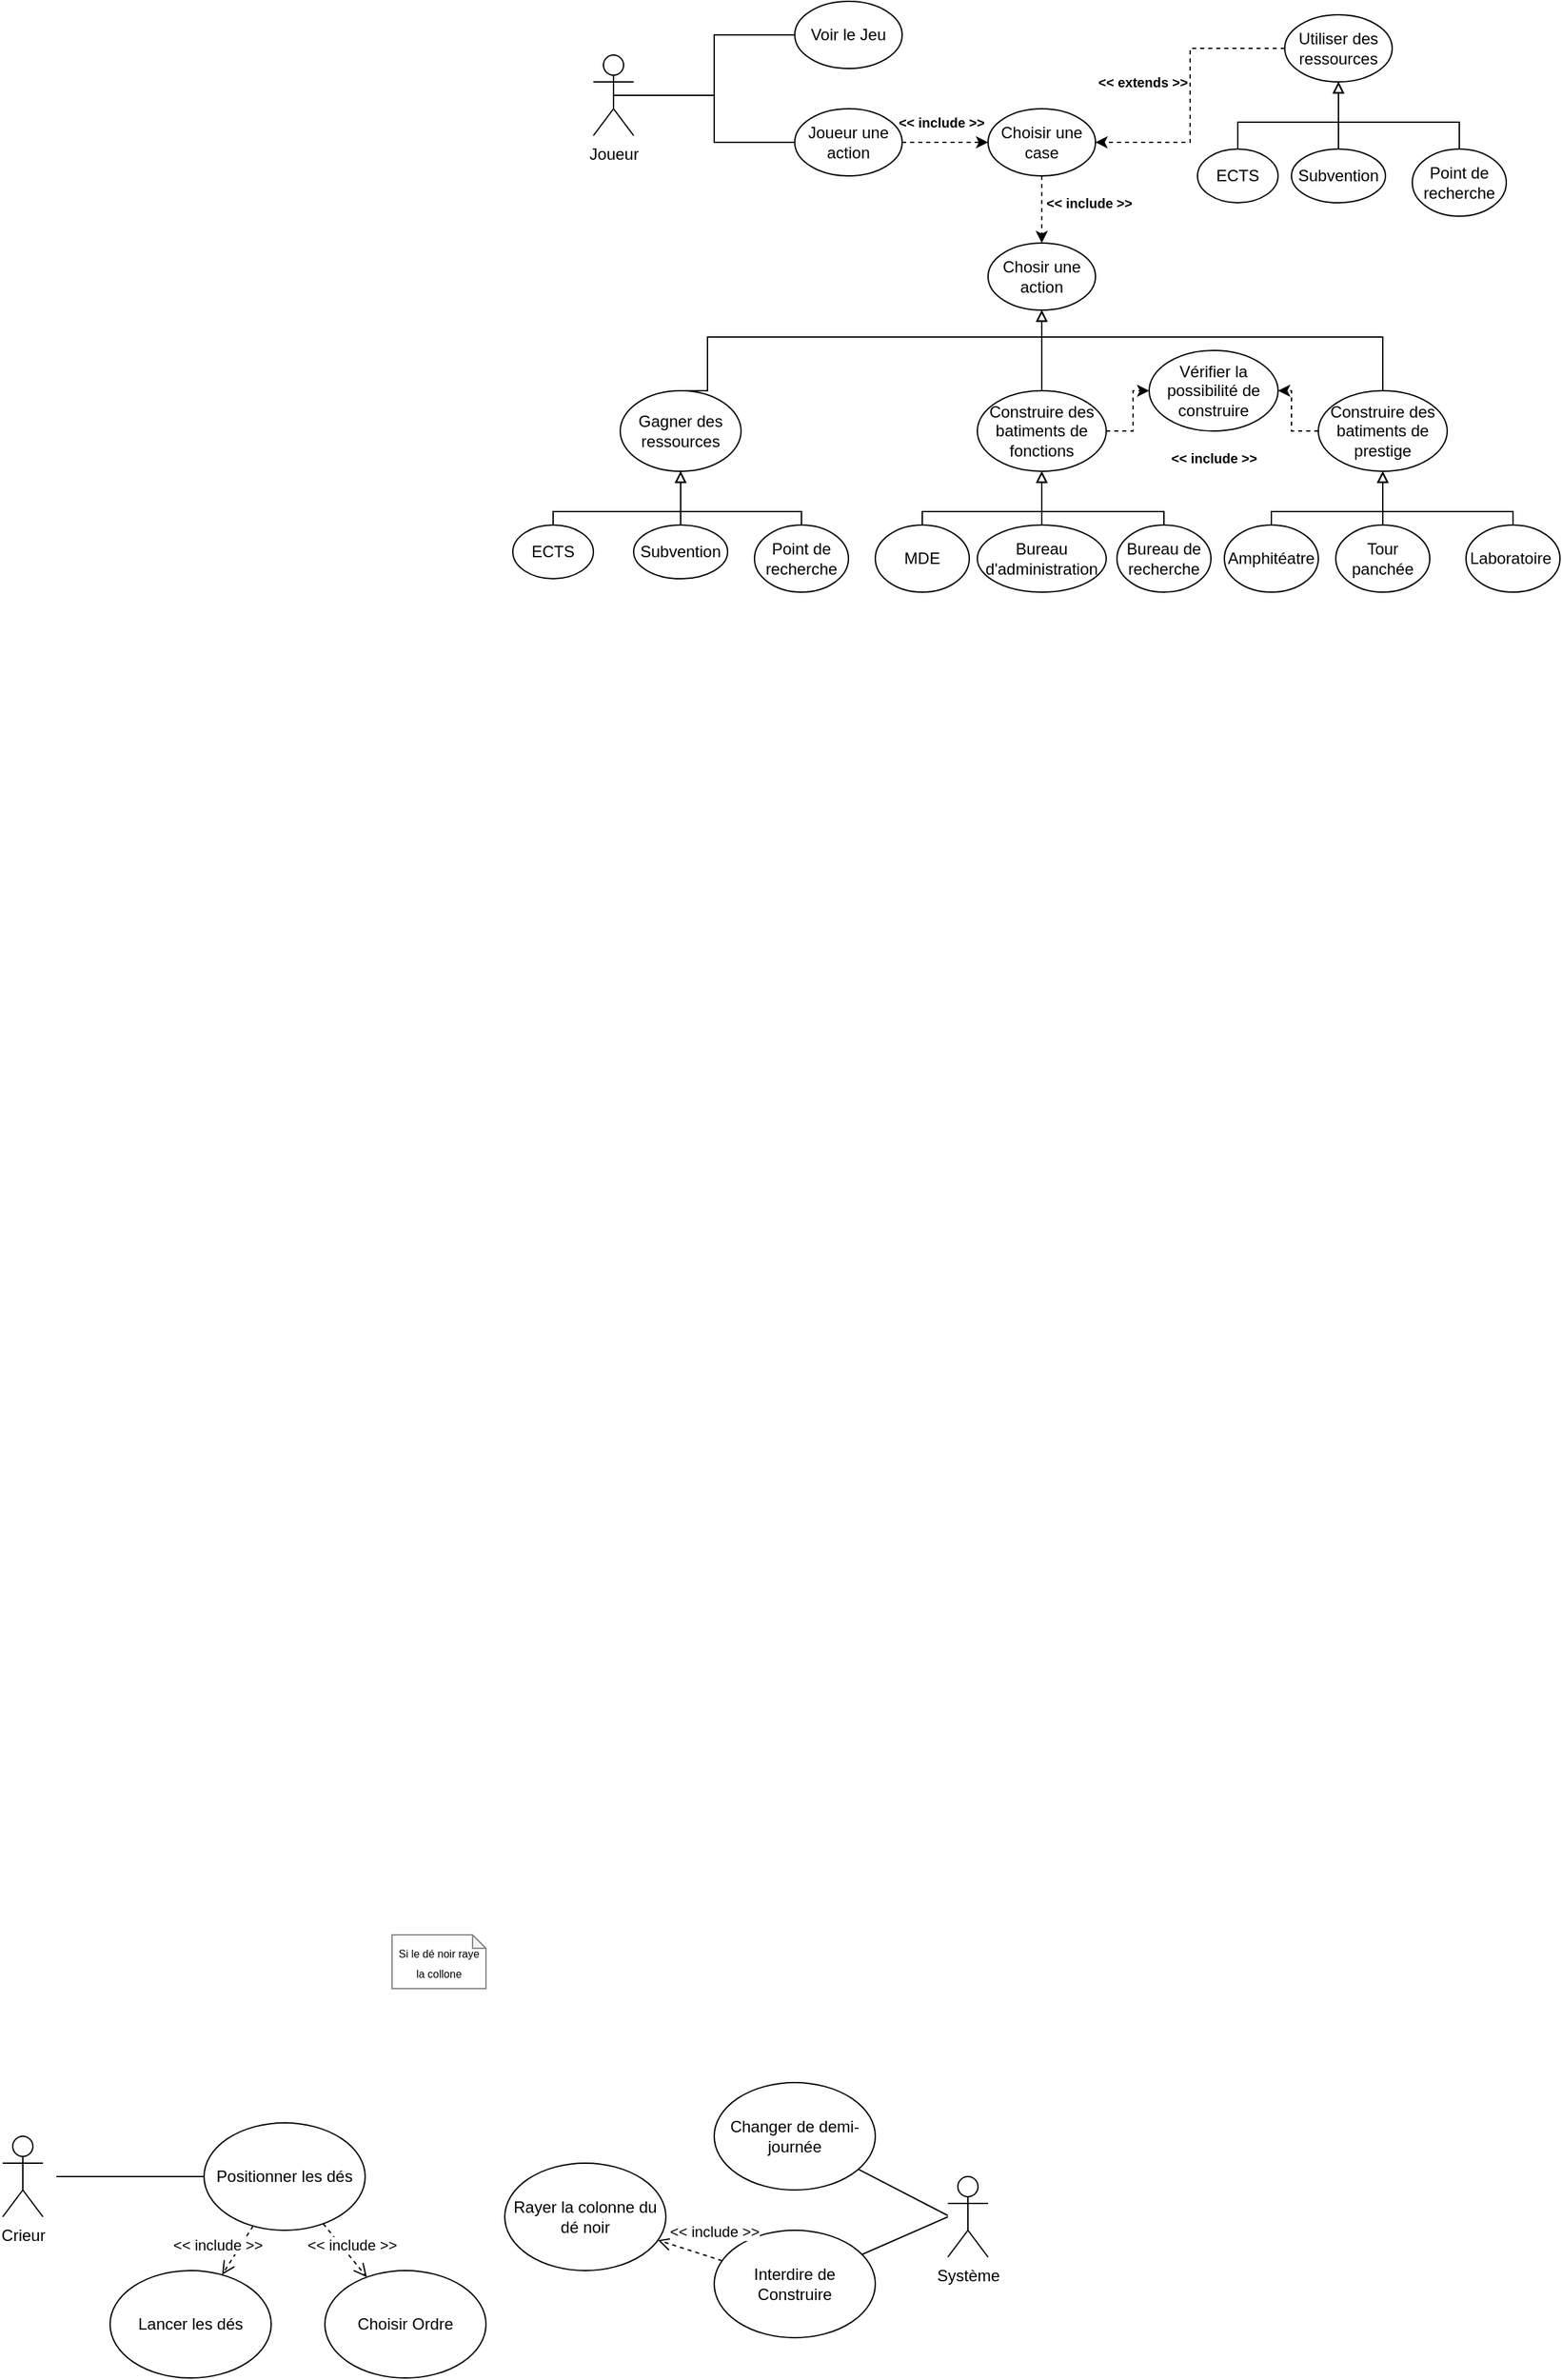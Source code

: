 <mxfile version="24.9.0">
  <diagram name="Page-1" id="SSMdGqV66un1ues1H1LF">
    <mxGraphModel dx="2185" dy="593" grid="1" gridSize="10" guides="1" tooltips="1" connect="1" arrows="1" fold="1" page="1" pageScale="1" pageWidth="827" pageHeight="1169" math="0" shadow="0">
      <root>
        <mxCell id="0" />
        <mxCell id="1" parent="0" />
        <mxCell id="pE3MrQd4a998rbX4YYhi-1" value="Crieur" style="shape=umlActor;verticalLabelPosition=bottom;verticalAlign=top;html=1;outlineConnect=0;" parent="1" vertex="1">
          <mxGeometry x="-360" y="1700" width="30" height="60" as="geometry" />
        </mxCell>
        <mxCell id="Ci0lGtwht_oeSIMEB8GQ-7" style="rounded=0;orthogonalLoop=1;jettySize=auto;html=1;entryX=0;entryY=0.5;entryDx=0;entryDy=0;edgeStyle=orthogonalEdgeStyle;endArrow=none;endFill=0;" parent="1" source="Ci0lGtwht_oeSIMEB8GQ-4" target="Ci0lGtwht_oeSIMEB8GQ-5" edge="1">
          <mxGeometry relative="1" as="geometry" />
        </mxCell>
        <mxCell id="pE3MrQd4a998rbX4YYhi-2" value="" style="endArrow=none;html=1;rounded=0;" parent="1" edge="1">
          <mxGeometry width="50" height="50" relative="1" as="geometry">
            <mxPoint x="-320" y="1730" as="sourcePoint" />
            <mxPoint x="-210" y="1730" as="targetPoint" />
          </mxGeometry>
        </mxCell>
        <mxCell id="Ci0lGtwht_oeSIMEB8GQ-8" style="edgeStyle=orthogonalEdgeStyle;rounded=0;orthogonalLoop=1;jettySize=auto;html=1;exitX=0.5;exitY=0.5;exitDx=0;exitDy=0;exitPerimeter=0;entryX=0;entryY=0.5;entryDx=0;entryDy=0;endArrow=none;endFill=0;" parent="1" source="Ci0lGtwht_oeSIMEB8GQ-4" target="Ci0lGtwht_oeSIMEB8GQ-6" edge="1">
          <mxGeometry relative="1" as="geometry" />
        </mxCell>
        <mxCell id="pE3MrQd4a998rbX4YYhi-3" value="Positionner les dés" style="ellipse;whiteSpace=wrap;html=1;" parent="1" vertex="1">
          <mxGeometry x="-210" y="1690" width="120" height="80" as="geometry" />
        </mxCell>
        <mxCell id="Ci0lGtwht_oeSIMEB8GQ-4" value="Joueur" style="shape=umlActor;verticalLabelPosition=bottom;verticalAlign=top;html=1;outlineConnect=0;" parent="1" vertex="1">
          <mxGeometry x="80" y="150" width="30" height="60" as="geometry" />
        </mxCell>
        <mxCell id="pE3MrQd4a998rbX4YYhi-4" value="Lancer les dés" style="ellipse;whiteSpace=wrap;html=1;" parent="1" vertex="1">
          <mxGeometry x="-280" y="1800" width="120" height="80" as="geometry" />
        </mxCell>
        <mxCell id="Ci0lGtwht_oeSIMEB8GQ-5" value="Voir le Jeu" style="ellipse;whiteSpace=wrap;html=1;" parent="1" vertex="1">
          <mxGeometry x="230" y="110" width="80" height="50" as="geometry" />
        </mxCell>
        <mxCell id="pE3MrQd4a998rbX4YYhi-5" value="Choisir Ordre" style="ellipse;whiteSpace=wrap;html=1;" parent="1" vertex="1">
          <mxGeometry x="-120" y="1800" width="120" height="80" as="geometry" />
        </mxCell>
        <mxCell id="Ci0lGtwht_oeSIMEB8GQ-14" style="edgeStyle=orthogonalEdgeStyle;rounded=0;orthogonalLoop=1;jettySize=auto;html=1;entryX=0;entryY=0.5;entryDx=0;entryDy=0;dashed=1;" parent="1" source="Ci0lGtwht_oeSIMEB8GQ-6" target="Ci0lGtwht_oeSIMEB8GQ-9" edge="1">
          <mxGeometry relative="1" as="geometry" />
        </mxCell>
        <mxCell id="pE3MrQd4a998rbX4YYhi-7" value="&amp;lt;&amp;lt; include &amp;gt;&amp;gt;" style="html=1;verticalAlign=bottom;endArrow=open;dashed=1;endSize=8;curved=0;rounded=0;" parent="1" source="pE3MrQd4a998rbX4YYhi-3" target="pE3MrQd4a998rbX4YYhi-4" edge="1">
          <mxGeometry x="0.57" y="-10" relative="1" as="geometry">
            <mxPoint x="-190" y="1770" as="sourcePoint" />
            <mxPoint x="-270" y="1770" as="targetPoint" />
            <mxPoint as="offset" />
          </mxGeometry>
        </mxCell>
        <mxCell id="Ci0lGtwht_oeSIMEB8GQ-6" value="Joueur une action" style="ellipse;whiteSpace=wrap;html=1;" parent="1" vertex="1">
          <mxGeometry x="230" y="190" width="80" height="50" as="geometry" />
        </mxCell>
        <mxCell id="pE3MrQd4a998rbX4YYhi-8" value="&amp;lt;&amp;lt; include &amp;gt;&amp;gt;" style="html=1;verticalAlign=bottom;endArrow=open;dashed=1;endSize=8;curved=0;rounded=0;" parent="1" source="pE3MrQd4a998rbX4YYhi-3" target="pE3MrQd4a998rbX4YYhi-5" edge="1">
          <mxGeometry x="0.274" y="1" relative="1" as="geometry">
            <mxPoint x="-163" y="1777" as="sourcePoint" />
            <mxPoint x="-187" y="1813" as="targetPoint" />
            <mxPoint as="offset" />
          </mxGeometry>
        </mxCell>
        <mxCell id="Ci0lGtwht_oeSIMEB8GQ-16" style="edgeStyle=orthogonalEdgeStyle;rounded=0;orthogonalLoop=1;jettySize=auto;html=1;dashed=1;" parent="1" source="Ci0lGtwht_oeSIMEB8GQ-9" target="Ci0lGtwht_oeSIMEB8GQ-10" edge="1">
          <mxGeometry relative="1" as="geometry" />
        </mxCell>
        <mxCell id="pE3MrQd4a998rbX4YYhi-9" value="Système" style="shape=umlActor;verticalLabelPosition=bottom;verticalAlign=top;html=1;outlineConnect=0;" parent="1" vertex="1">
          <mxGeometry x="344" y="1730" width="30" height="60" as="geometry" />
        </mxCell>
        <mxCell id="Ci0lGtwht_oeSIMEB8GQ-9" value="Choisir une case" style="ellipse;whiteSpace=wrap;html=1;" parent="1" vertex="1">
          <mxGeometry x="374" y="190" width="80" height="50" as="geometry" />
        </mxCell>
        <mxCell id="Ci0lGtwht_oeSIMEB8GQ-10" value="Chosir une action" style="ellipse;whiteSpace=wrap;html=1;" parent="1" vertex="1">
          <mxGeometry x="374" y="290" width="80" height="50" as="geometry" />
        </mxCell>
        <mxCell id="Ci0lGtwht_oeSIMEB8GQ-15" style="edgeStyle=orthogonalEdgeStyle;rounded=0;orthogonalLoop=1;jettySize=auto;html=1;exitX=0;exitY=0.5;exitDx=0;exitDy=0;entryX=1;entryY=0.5;entryDx=0;entryDy=0;dashed=1;" parent="1" source="Ci0lGtwht_oeSIMEB8GQ-12" target="Ci0lGtwht_oeSIMEB8GQ-9" edge="1">
          <mxGeometry relative="1" as="geometry" />
        </mxCell>
        <mxCell id="Ci0lGtwht_oeSIMEB8GQ-12" value="Utiliser des ressources" style="ellipse;whiteSpace=wrap;html=1;" parent="1" vertex="1">
          <mxGeometry x="595" y="120" width="80" height="50" as="geometry" />
        </mxCell>
        <mxCell id="SuMKHEDzkvPLEXN3Q3Va-4" style="edgeStyle=orthogonalEdgeStyle;rounded=0;orthogonalLoop=1;jettySize=auto;html=1;entryX=0.5;entryY=1;entryDx=0;entryDy=0;endArrow=block;endFill=0;" edge="1" parent="1" source="SuMKHEDzkvPLEXN3Q3Va-1" target="Ci0lGtwht_oeSIMEB8GQ-12">
          <mxGeometry relative="1" as="geometry">
            <Array as="points">
              <mxPoint x="560" y="200" />
              <mxPoint x="635" y="200" />
            </Array>
          </mxGeometry>
        </mxCell>
        <mxCell id="pE3MrQd4a998rbX4YYhi-10" value="" style="endArrow=none;html=1;rounded=0;" parent="1" source="pE3MrQd4a998rbX4YYhi-11" edge="1">
          <mxGeometry width="50" height="50" relative="1" as="geometry">
            <mxPoint x="250" y="1759.23" as="sourcePoint" />
            <mxPoint x="344" y="1759" as="targetPoint" />
          </mxGeometry>
        </mxCell>
        <mxCell id="SuMKHEDzkvPLEXN3Q3Va-1" value="ECTS" style="ellipse;whiteSpace=wrap;html=1;" vertex="1" parent="1">
          <mxGeometry x="530" y="220" width="60" height="40" as="geometry" />
        </mxCell>
        <mxCell id="pE3MrQd4a998rbX4YYhi-11" value="Changer de demi-journée" style="ellipse;whiteSpace=wrap;html=1;" parent="1" vertex="1">
          <mxGeometry x="170" y="1660" width="120" height="80" as="geometry" />
        </mxCell>
        <mxCell id="SuMKHEDzkvPLEXN3Q3Va-5" style="edgeStyle=orthogonalEdgeStyle;rounded=0;orthogonalLoop=1;jettySize=auto;html=1;exitX=0.5;exitY=0;exitDx=0;exitDy=0;endArrow=block;endFill=0;" edge="1" parent="1" source="SuMKHEDzkvPLEXN3Q3Va-2">
          <mxGeometry relative="1" as="geometry">
            <mxPoint x="635" y="170" as="targetPoint" />
          </mxGeometry>
        </mxCell>
        <mxCell id="pE3MrQd4a998rbX4YYhi-12" value="Interdire de Construire" style="ellipse;whiteSpace=wrap;html=1;" parent="1" vertex="1">
          <mxGeometry x="170" y="1770" width="120" height="80" as="geometry" />
        </mxCell>
        <mxCell id="SuMKHEDzkvPLEXN3Q3Va-2" value="Subvention" style="ellipse;whiteSpace=wrap;html=1;" vertex="1" parent="1">
          <mxGeometry x="600" y="220" width="70" height="40" as="geometry" />
        </mxCell>
        <mxCell id="pE3MrQd4a998rbX4YYhi-13" value="" style="endArrow=none;html=1;rounded=0;" parent="1" source="pE3MrQd4a998rbX4YYhi-12" edge="1">
          <mxGeometry width="50" height="50" relative="1" as="geometry">
            <mxPoint x="253" y="1729" as="sourcePoint" />
            <mxPoint x="344" y="1760" as="targetPoint" />
          </mxGeometry>
        </mxCell>
        <mxCell id="SuMKHEDzkvPLEXN3Q3Va-6" style="edgeStyle=orthogonalEdgeStyle;rounded=0;orthogonalLoop=1;jettySize=auto;html=1;entryX=0.5;entryY=1;entryDx=0;entryDy=0;endArrow=block;endFill=0;" edge="1" parent="1" source="SuMKHEDzkvPLEXN3Q3Va-3" target="Ci0lGtwht_oeSIMEB8GQ-12">
          <mxGeometry relative="1" as="geometry">
            <Array as="points">
              <mxPoint x="725" y="200" />
              <mxPoint x="635" y="200" />
            </Array>
          </mxGeometry>
        </mxCell>
        <mxCell id="pE3MrQd4a998rbX4YYhi-14" value="&lt;span data-lucid-content=&quot;{&amp;quot;t&amp;quot;:&amp;quot;Rayer la colonne du dés noir&amp;quot;,&amp;quot;m&amp;quot;:[]}&quot; data-lucid-type=&quot;application/vnd.lucid.text&quot;&gt;Rayer la colonne du dé noir&lt;/span&gt;" style="ellipse;whiteSpace=wrap;html=1;" parent="1" vertex="1">
          <mxGeometry x="14" y="1720" width="120" height="80" as="geometry" />
        </mxCell>
        <mxCell id="SuMKHEDzkvPLEXN3Q3Va-3" value="Point de recherche" style="ellipse;whiteSpace=wrap;html=1;" vertex="1" parent="1">
          <mxGeometry x="690" y="220" width="70" height="50" as="geometry" />
        </mxCell>
        <mxCell id="pE3MrQd4a998rbX4YYhi-15" value="&amp;lt;&amp;lt; include &amp;gt;&amp;gt;" style="html=1;verticalAlign=bottom;endArrow=open;dashed=1;endSize=8;curved=0;rounded=0;" parent="1" source="pE3MrQd4a998rbX4YYhi-12" target="pE3MrQd4a998rbX4YYhi-14" edge="1">
          <mxGeometry x="-0.621" y="-10" relative="1" as="geometry">
            <mxPoint x="-207" y="1745" as="sourcePoint" />
            <mxPoint x="-175" y="1785" as="targetPoint" />
            <mxPoint as="offset" />
          </mxGeometry>
        </mxCell>
        <mxCell id="SuMKHEDzkvPLEXN3Q3Va-10" style="edgeStyle=orthogonalEdgeStyle;rounded=0;orthogonalLoop=1;jettySize=auto;html=1;entryX=0.5;entryY=1;entryDx=0;entryDy=0;endArrow=block;endFill=0;exitX=0.5;exitY=0;exitDx=0;exitDy=0;" edge="1" parent="1" source="SuMKHEDzkvPLEXN3Q3Va-7" target="Ci0lGtwht_oeSIMEB8GQ-10">
          <mxGeometry relative="1" as="geometry">
            <Array as="points">
              <mxPoint x="165" y="360" />
              <mxPoint x="414" y="360" />
            </Array>
          </mxGeometry>
        </mxCell>
        <mxCell id="pE3MrQd4a998rbX4YYhi-16" value="&lt;font style=&quot;font-size: 8px;&quot;&gt;Si le dé noir raye la collone&lt;/font&gt;" style="shape=note;whiteSpace=wrap;html=1;backgroundOutline=1;darkOpacity=0.05;size=10;shadow=0;strokeColor=#878787;" parent="1" vertex="1">
          <mxGeometry x="-70" y="1550" width="70" height="40" as="geometry" />
        </mxCell>
        <mxCell id="SuMKHEDzkvPLEXN3Q3Va-7" value="Gagner des ressources" style="ellipse;whiteSpace=wrap;html=1;" vertex="1" parent="1">
          <mxGeometry x="100" y="400" width="90" height="60" as="geometry" />
        </mxCell>
        <mxCell id="SuMKHEDzkvPLEXN3Q3Va-11" style="edgeStyle=orthogonalEdgeStyle;rounded=0;orthogonalLoop=1;jettySize=auto;html=1;entryX=0.5;entryY=1;entryDx=0;entryDy=0;endArrow=block;endFill=0;" edge="1" parent="1" source="SuMKHEDzkvPLEXN3Q3Va-8" target="Ci0lGtwht_oeSIMEB8GQ-10">
          <mxGeometry relative="1" as="geometry" />
        </mxCell>
        <mxCell id="SuMKHEDzkvPLEXN3Q3Va-36" style="edgeStyle=orthogonalEdgeStyle;rounded=0;orthogonalLoop=1;jettySize=auto;html=1;dashed=1;" edge="1" parent="1" source="SuMKHEDzkvPLEXN3Q3Va-8" target="SuMKHEDzkvPLEXN3Q3Va-34">
          <mxGeometry relative="1" as="geometry" />
        </mxCell>
        <mxCell id="SuMKHEDzkvPLEXN3Q3Va-8" value="Construire des batiments de fonctions" style="ellipse;whiteSpace=wrap;html=1;" vertex="1" parent="1">
          <mxGeometry x="366" y="400" width="96" height="60" as="geometry" />
        </mxCell>
        <mxCell id="SuMKHEDzkvPLEXN3Q3Va-12" style="edgeStyle=orthogonalEdgeStyle;rounded=0;orthogonalLoop=1;jettySize=auto;html=1;entryX=0.5;entryY=1;entryDx=0;entryDy=0;endArrow=block;endFill=0;" edge="1" parent="1" source="SuMKHEDzkvPLEXN3Q3Va-9" target="Ci0lGtwht_oeSIMEB8GQ-10">
          <mxGeometry relative="1" as="geometry">
            <Array as="points">
              <mxPoint x="668" y="360" />
              <mxPoint x="414" y="360" />
            </Array>
          </mxGeometry>
        </mxCell>
        <mxCell id="SuMKHEDzkvPLEXN3Q3Va-35" style="edgeStyle=orthogonalEdgeStyle;rounded=0;orthogonalLoop=1;jettySize=auto;html=1;entryX=1;entryY=0.5;entryDx=0;entryDy=0;dashed=1;" edge="1" parent="1" source="SuMKHEDzkvPLEXN3Q3Va-9" target="SuMKHEDzkvPLEXN3Q3Va-34">
          <mxGeometry relative="1" as="geometry" />
        </mxCell>
        <mxCell id="SuMKHEDzkvPLEXN3Q3Va-9" value="Construire des batiments de prestige" style="ellipse;whiteSpace=wrap;html=1;" vertex="1" parent="1">
          <mxGeometry x="620" y="400" width="96" height="60" as="geometry" />
        </mxCell>
        <mxCell id="SuMKHEDzkvPLEXN3Q3Va-22" style="edgeStyle=orthogonalEdgeStyle;rounded=0;orthogonalLoop=1;jettySize=auto;html=1;entryX=0.5;entryY=1;entryDx=0;entryDy=0;endArrow=block;endFill=0;" edge="1" parent="1" source="SuMKHEDzkvPLEXN3Q3Va-13" target="SuMKHEDzkvPLEXN3Q3Va-7">
          <mxGeometry relative="1" as="geometry">
            <Array as="points">
              <mxPoint x="50" y="490" />
              <mxPoint x="145" y="490" />
            </Array>
          </mxGeometry>
        </mxCell>
        <mxCell id="SuMKHEDzkvPLEXN3Q3Va-13" value="ECTS" style="ellipse;whiteSpace=wrap;html=1;" vertex="1" parent="1">
          <mxGeometry x="20" y="500" width="60" height="40" as="geometry" />
        </mxCell>
        <mxCell id="SuMKHEDzkvPLEXN3Q3Va-21" style="edgeStyle=orthogonalEdgeStyle;rounded=0;orthogonalLoop=1;jettySize=auto;html=1;endArrow=block;endFill=0;" edge="1" parent="1" source="SuMKHEDzkvPLEXN3Q3Va-14">
          <mxGeometry relative="1" as="geometry">
            <mxPoint x="145.0" y="460" as="targetPoint" />
          </mxGeometry>
        </mxCell>
        <mxCell id="SuMKHEDzkvPLEXN3Q3Va-14" value="Subvention" style="ellipse;whiteSpace=wrap;html=1;" vertex="1" parent="1">
          <mxGeometry x="110" y="500" width="70" height="40" as="geometry" />
        </mxCell>
        <mxCell id="SuMKHEDzkvPLEXN3Q3Va-18" style="edgeStyle=orthogonalEdgeStyle;rounded=0;orthogonalLoop=1;jettySize=auto;html=1;entryX=0.5;entryY=1;entryDx=0;entryDy=0;endArrow=block;endFill=0;exitX=0.5;exitY=0;exitDx=0;exitDy=0;" edge="1" parent="1" source="SuMKHEDzkvPLEXN3Q3Va-15" target="SuMKHEDzkvPLEXN3Q3Va-7">
          <mxGeometry relative="1" as="geometry">
            <Array as="points">
              <mxPoint x="235" y="490" />
              <mxPoint x="145" y="490" />
            </Array>
          </mxGeometry>
        </mxCell>
        <mxCell id="SuMKHEDzkvPLEXN3Q3Va-15" value="Point de recherche" style="ellipse;whiteSpace=wrap;html=1;" vertex="1" parent="1">
          <mxGeometry x="200" y="500" width="70" height="50" as="geometry" />
        </mxCell>
        <mxCell id="SuMKHEDzkvPLEXN3Q3Va-25" style="edgeStyle=orthogonalEdgeStyle;rounded=0;orthogonalLoop=1;jettySize=auto;html=1;entryX=0.5;entryY=1;entryDx=0;entryDy=0;endArrow=block;endFill=0;" edge="1" parent="1" source="SuMKHEDzkvPLEXN3Q3Va-19" target="SuMKHEDzkvPLEXN3Q3Va-8">
          <mxGeometry relative="1" as="geometry">
            <Array as="points">
              <mxPoint x="325" y="490" />
              <mxPoint x="414" y="490" />
            </Array>
          </mxGeometry>
        </mxCell>
        <mxCell id="SuMKHEDzkvPLEXN3Q3Va-19" value="MDE" style="ellipse;whiteSpace=wrap;html=1;" vertex="1" parent="1">
          <mxGeometry x="290" y="500" width="70" height="50" as="geometry" />
        </mxCell>
        <mxCell id="SuMKHEDzkvPLEXN3Q3Va-23" style="edgeStyle=orthogonalEdgeStyle;rounded=0;orthogonalLoop=1;jettySize=auto;html=1;entryX=0.5;entryY=1;entryDx=0;entryDy=0;endArrow=block;endFill=0;" edge="1" parent="1" source="SuMKHEDzkvPLEXN3Q3Va-20" target="SuMKHEDzkvPLEXN3Q3Va-8">
          <mxGeometry relative="1" as="geometry" />
        </mxCell>
        <mxCell id="SuMKHEDzkvPLEXN3Q3Va-20" value="Bureau d&#39;administration" style="ellipse;whiteSpace=wrap;html=1;" vertex="1" parent="1">
          <mxGeometry x="366" y="500" width="96" height="50" as="geometry" />
        </mxCell>
        <mxCell id="SuMKHEDzkvPLEXN3Q3Va-26" style="edgeStyle=orthogonalEdgeStyle;rounded=0;orthogonalLoop=1;jettySize=auto;html=1;entryX=0.5;entryY=1;entryDx=0;entryDy=0;endArrow=block;endFill=0;" edge="1" parent="1" source="SuMKHEDzkvPLEXN3Q3Va-24" target="SuMKHEDzkvPLEXN3Q3Va-8">
          <mxGeometry relative="1" as="geometry">
            <Array as="points">
              <mxPoint x="505" y="490" />
              <mxPoint x="414" y="490" />
            </Array>
          </mxGeometry>
        </mxCell>
        <mxCell id="SuMKHEDzkvPLEXN3Q3Va-24" value="Bureau de recherche" style="ellipse;whiteSpace=wrap;html=1;" vertex="1" parent="1">
          <mxGeometry x="470" y="500" width="70" height="50" as="geometry" />
        </mxCell>
        <mxCell id="SuMKHEDzkvPLEXN3Q3Va-31" style="edgeStyle=orthogonalEdgeStyle;rounded=0;orthogonalLoop=1;jettySize=auto;html=1;endArrow=block;endFill=0;" edge="1" parent="1" source="SuMKHEDzkvPLEXN3Q3Va-27">
          <mxGeometry relative="1" as="geometry">
            <mxPoint x="668" y="460" as="targetPoint" />
          </mxGeometry>
        </mxCell>
        <mxCell id="SuMKHEDzkvPLEXN3Q3Va-27" value="Tour panchée" style="ellipse;whiteSpace=wrap;html=1;" vertex="1" parent="1">
          <mxGeometry x="633" y="500" width="70" height="50" as="geometry" />
        </mxCell>
        <mxCell id="SuMKHEDzkvPLEXN3Q3Va-32" style="edgeStyle=orthogonalEdgeStyle;rounded=0;orthogonalLoop=1;jettySize=auto;html=1;entryX=0.5;entryY=1;entryDx=0;entryDy=0;endArrow=block;endFill=0;" edge="1" parent="1" source="SuMKHEDzkvPLEXN3Q3Va-28" target="SuMKHEDzkvPLEXN3Q3Va-9">
          <mxGeometry relative="1" as="geometry">
            <Array as="points">
              <mxPoint x="585" y="490" />
              <mxPoint x="668" y="490" />
            </Array>
          </mxGeometry>
        </mxCell>
        <mxCell id="SuMKHEDzkvPLEXN3Q3Va-28" value="Amphitéatre" style="ellipse;whiteSpace=wrap;html=1;" vertex="1" parent="1">
          <mxGeometry x="550" y="500" width="70" height="50" as="geometry" />
        </mxCell>
        <mxCell id="SuMKHEDzkvPLEXN3Q3Va-30" style="edgeStyle=orthogonalEdgeStyle;rounded=0;orthogonalLoop=1;jettySize=auto;html=1;entryX=0.5;entryY=1;entryDx=0;entryDy=0;endArrow=block;endFill=0;" edge="1" parent="1" source="SuMKHEDzkvPLEXN3Q3Va-29" target="SuMKHEDzkvPLEXN3Q3Va-9">
          <mxGeometry relative="1" as="geometry">
            <Array as="points">
              <mxPoint x="765" y="490" />
              <mxPoint x="668" y="490" />
            </Array>
          </mxGeometry>
        </mxCell>
        <mxCell id="SuMKHEDzkvPLEXN3Q3Va-29" value="Laboratoire&amp;nbsp;" style="ellipse;whiteSpace=wrap;html=1;" vertex="1" parent="1">
          <mxGeometry x="730" y="500" width="70" height="50" as="geometry" />
        </mxCell>
        <mxCell id="SuMKHEDzkvPLEXN3Q3Va-34" value="Vérifier la possibilité de construire" style="ellipse;whiteSpace=wrap;html=1;" vertex="1" parent="1">
          <mxGeometry x="494" y="370" width="96" height="60" as="geometry" />
        </mxCell>
        <mxCell id="SuMKHEDzkvPLEXN3Q3Va-37" value="&lt;font style=&quot;font-size: 10px;&quot;&gt;&amp;lt;&amp;lt; include &amp;gt;&amp;gt;&lt;/font&gt;" style="text;align=center;fontStyle=1;verticalAlign=middle;spacingLeft=3;spacingRight=3;strokeColor=none;rotatable=0;points=[[0,0.5],[1,0.5]];portConstraint=eastwest;html=1;" vertex="1" parent="1">
          <mxGeometry x="304" y="190" width="70" height="20" as="geometry" />
        </mxCell>
        <mxCell id="SuMKHEDzkvPLEXN3Q3Va-39" value="&lt;font style=&quot;font-size: 10px;&quot;&gt;&amp;lt;&amp;lt; include &amp;gt;&amp;gt;&lt;/font&gt;" style="text;align=center;fontStyle=1;verticalAlign=middle;spacingLeft=3;spacingRight=3;strokeColor=none;rotatable=0;points=[[0,0.5],[1,0.5]];portConstraint=eastwest;html=1;" vertex="1" parent="1">
          <mxGeometry x="414" y="250" width="70" height="20" as="geometry" />
        </mxCell>
        <mxCell id="SuMKHEDzkvPLEXN3Q3Va-40" value="&lt;font style=&quot;font-size: 10px;&quot;&gt;&amp;lt;&amp;lt; include &amp;gt;&amp;gt;&lt;/font&gt;" style="text;align=center;fontStyle=1;verticalAlign=middle;spacingLeft=3;spacingRight=3;strokeColor=none;rotatable=0;points=[[0,0.5],[1,0.5]];portConstraint=eastwest;html=1;" vertex="1" parent="1">
          <mxGeometry x="507" y="440" width="70" height="20" as="geometry" />
        </mxCell>
        <mxCell id="SuMKHEDzkvPLEXN3Q3Va-41" value="&lt;font style=&quot;font-size: 10px;&quot;&gt;&amp;lt;&amp;lt; extends &amp;gt;&amp;gt;&lt;/font&gt;" style="text;align=center;fontStyle=1;verticalAlign=middle;spacingLeft=3;spacingRight=3;strokeColor=none;rotatable=0;points=[[0,0.5],[1,0.5]];portConstraint=eastwest;html=1;" vertex="1" parent="1">
          <mxGeometry x="454" y="160" width="70" height="20" as="geometry" />
        </mxCell>
      </root>
    </mxGraphModel>
  </diagram>
</mxfile>
